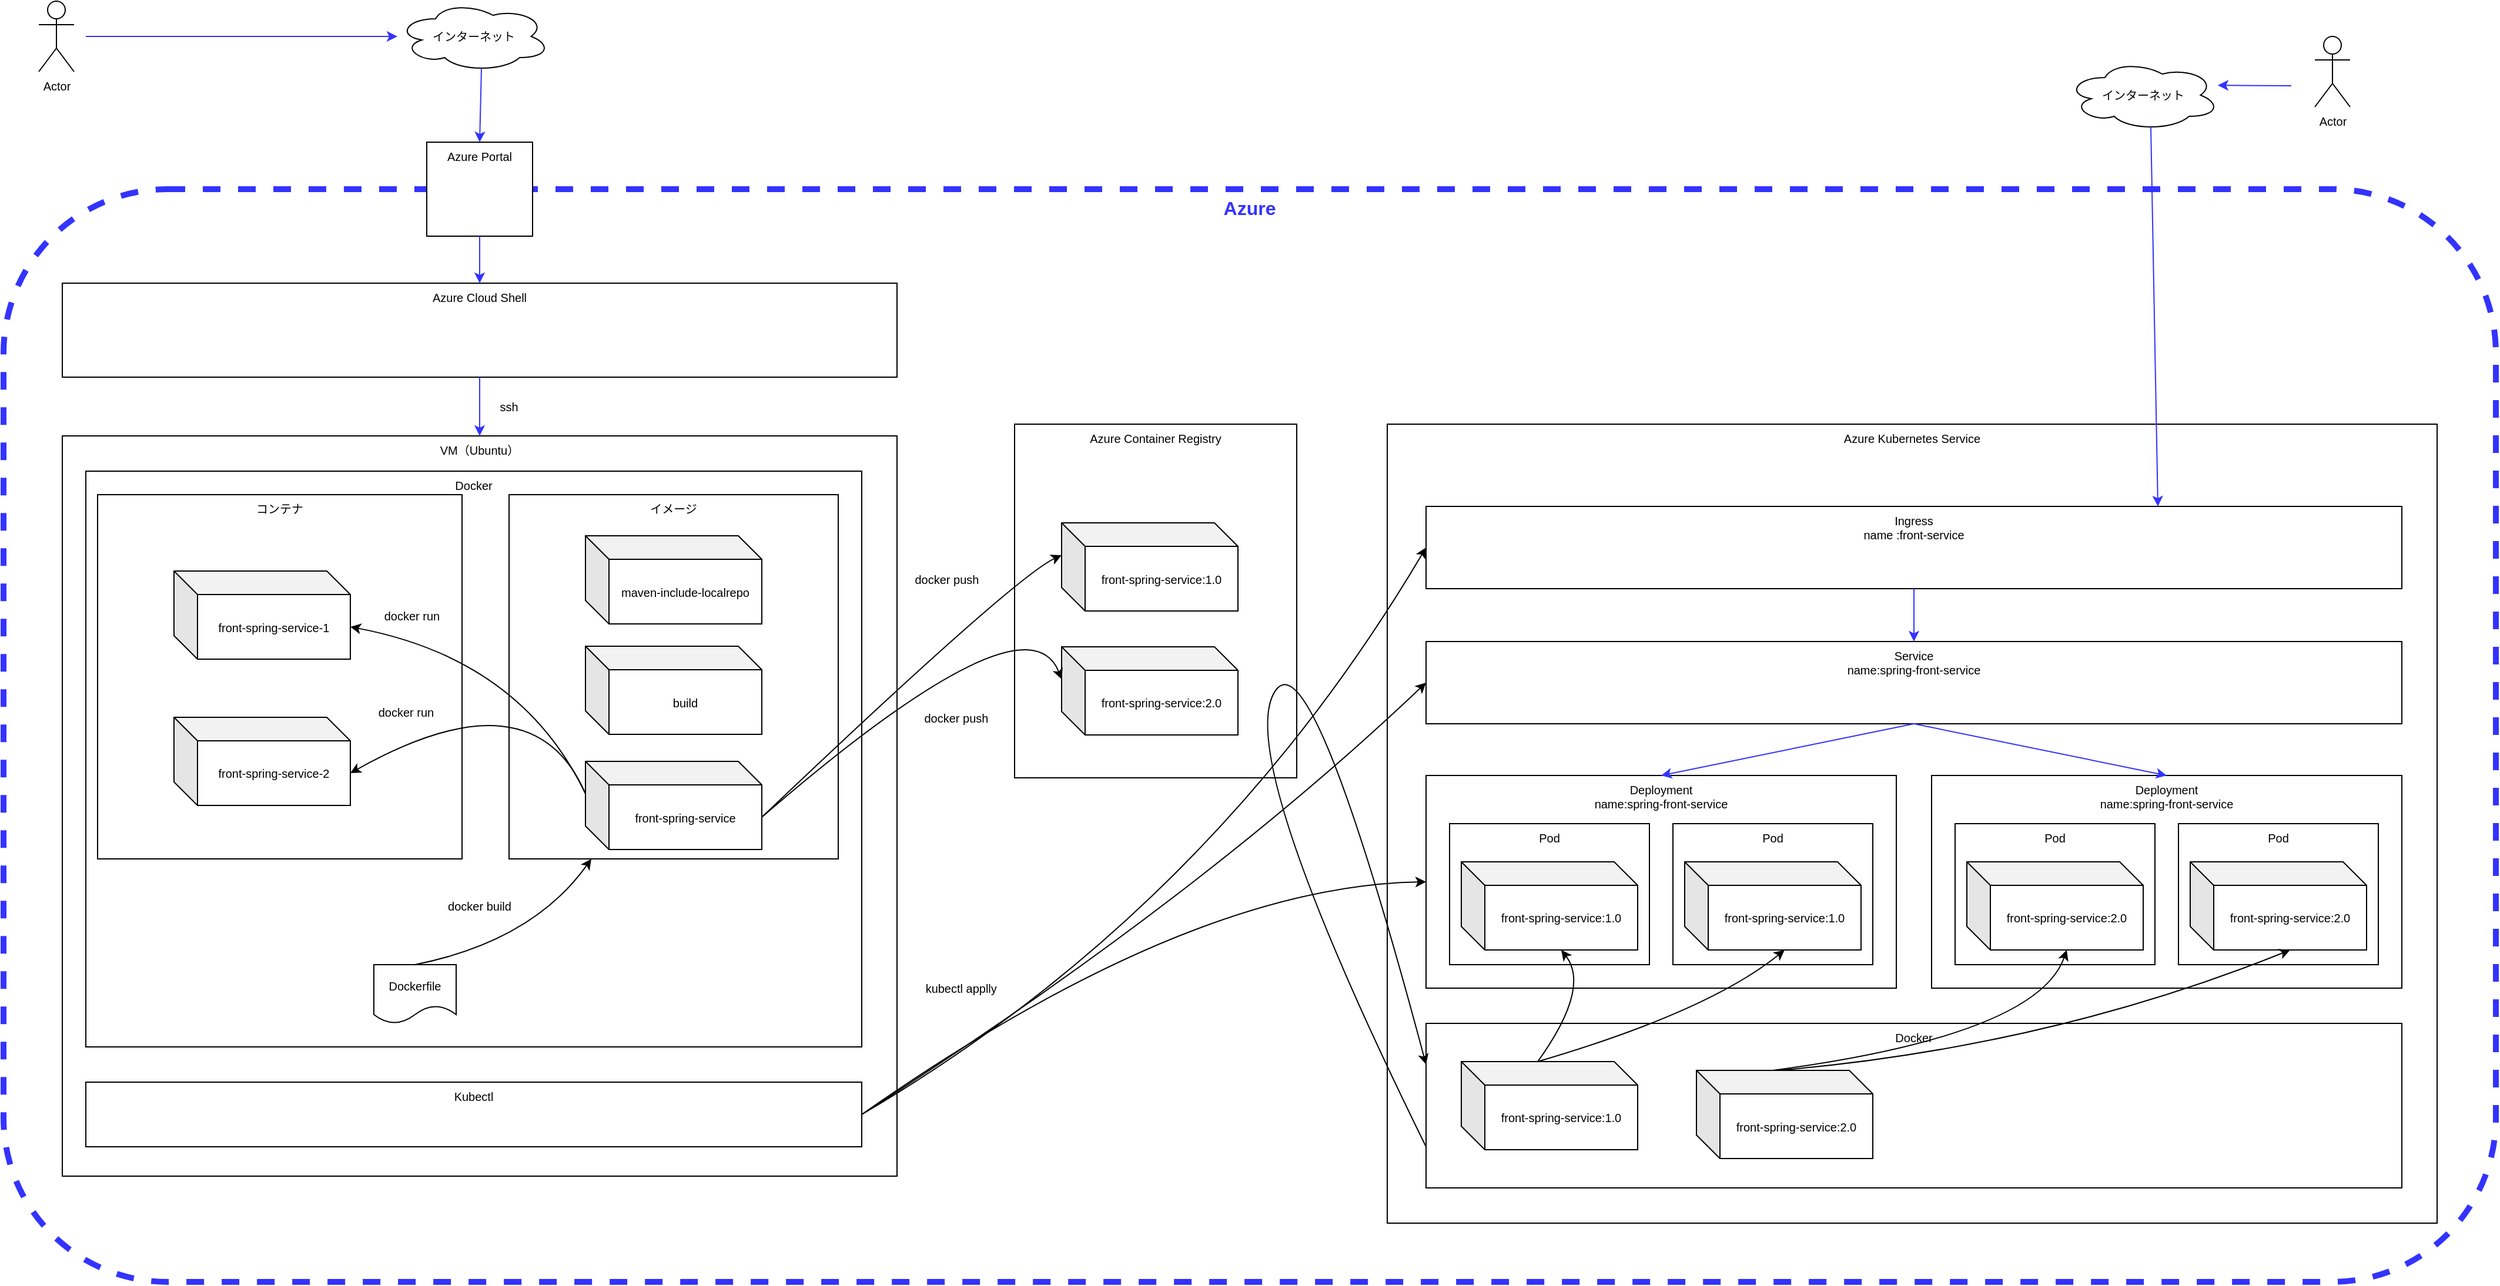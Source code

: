 <mxfile version="12.1.9" type="device" pages="1"><diagram id="DNoXovObQw29LM3jQmxs" name="Page-1"><mxGraphModel dx="1730" dy="967" grid="1" gridSize="10" guides="1" tooltips="1" connect="1" arrows="1" fold="1" page="1" pageScale="1" pageWidth="827" pageHeight="1169" math="0" shadow="0"><root><mxCell id="0"/><mxCell id="1" parent="0"/><mxCell id="CUgVKTzEov6SlmekEw5c-116" value="Azure" style="rounded=1;whiteSpace=wrap;html=1;fontSize=16;fontColor=#3333FF;verticalAlign=top;fontStyle=1;strokeColor=#3333FF;dashed=1;strokeWidth=5;" vertex="1" parent="1"><mxGeometry x="54" y="220" width="2120" height="930" as="geometry"/></mxCell><mxCell id="CUgVKTzEov6SlmekEw5c-1" value="Actor" style="shape=umlActor;verticalLabelPosition=bottom;labelBackgroundColor=#ffffff;verticalAlign=top;html=1;outlineConnect=0;fontSize=10;" vertex="1" parent="1"><mxGeometry x="84" y="60" width="30" height="60" as="geometry"/></mxCell><mxCell id="CUgVKTzEov6SlmekEw5c-2" value="Azure Portal" style="rounded=0;whiteSpace=wrap;html=1;verticalAlign=top;fontSize=10;" vertex="1" parent="1"><mxGeometry x="414" y="180" width="90" height="80" as="geometry"/></mxCell><mxCell id="CUgVKTzEov6SlmekEw5c-4" value="インターネット" style="ellipse;shape=cloud;whiteSpace=wrap;html=1;fontSize=10;" vertex="1" parent="1"><mxGeometry x="389" y="60" width="130" height="60" as="geometry"/></mxCell><mxCell id="CUgVKTzEov6SlmekEw5c-8" value="" style="endArrow=classic;html=1;fontSize=10;strokeColor=#3333FF;" edge="1" parent="1" target="CUgVKTzEov6SlmekEw5c-4"><mxGeometry width="50" height="50" relative="1" as="geometry"><mxPoint x="124" y="90" as="sourcePoint"/><mxPoint x="274" y="90" as="targetPoint"/></mxGeometry></mxCell><mxCell id="CUgVKTzEov6SlmekEw5c-9" value="" style="endArrow=classic;html=1;exitX=0.55;exitY=0.95;exitDx=0;exitDy=0;exitPerimeter=0;fontSize=10;strokeColor=#3333FF;entryX=0.5;entryY=0;entryDx=0;entryDy=0;" edge="1" parent="1" source="CUgVKTzEov6SlmekEw5c-4" target="CUgVKTzEov6SlmekEw5c-2"><mxGeometry width="50" height="50" relative="1" as="geometry"><mxPoint x="134" y="100" as="sourcePoint"/><mxPoint x="314" y="90" as="targetPoint"/></mxGeometry></mxCell><mxCell id="CUgVKTzEov6SlmekEw5c-12" value="Azure Cloud Shell" style="rounded=0;whiteSpace=wrap;html=1;verticalAlign=top;fontSize=10;" vertex="1" parent="1"><mxGeometry x="104" y="300" width="710" height="80" as="geometry"/></mxCell><mxCell id="CUgVKTzEov6SlmekEw5c-15" value="" style="endArrow=classic;html=1;exitX=0.5;exitY=1;exitDx=0;exitDy=0;fontSize=10;strokeColor=#3333FF;entryX=0.5;entryY=0;entryDx=0;entryDy=0;" edge="1" parent="1" source="CUgVKTzEov6SlmekEw5c-2" target="CUgVKTzEov6SlmekEw5c-12"><mxGeometry width="50" height="50" relative="1" as="geometry"><mxPoint x="287.25" y="129" as="sourcePoint"/><mxPoint x="333.5" y="129" as="targetPoint"/></mxGeometry></mxCell><mxCell id="CUgVKTzEov6SlmekEw5c-16" value="VM（Ubuntu）" style="rounded=0;whiteSpace=wrap;html=1;verticalAlign=top;fontSize=10;" vertex="1" parent="1"><mxGeometry x="104" y="430" width="710" height="630" as="geometry"/></mxCell><mxCell id="CUgVKTzEov6SlmekEw5c-17" value="Docker" style="rounded=0;whiteSpace=wrap;html=1;verticalAlign=top;fontSize=10;" vertex="1" parent="1"><mxGeometry x="124" y="460" width="660" height="490" as="geometry"/></mxCell><mxCell id="CUgVKTzEov6SlmekEw5c-22" value="" style="endArrow=classic;html=1;fontSize=10;strokeColor=#3333FF;exitX=0.5;exitY=1;exitDx=0;exitDy=0;entryX=0.5;entryY=0;entryDx=0;entryDy=0;" edge="1" parent="1" source="CUgVKTzEov6SlmekEw5c-12" target="CUgVKTzEov6SlmekEw5c-16"><mxGeometry width="50" height="50" relative="1" as="geometry"><mxPoint x="434" y="70" as="sourcePoint"/><mxPoint x="225" y="431" as="targetPoint"/></mxGeometry></mxCell><mxCell id="CUgVKTzEov6SlmekEw5c-24" value="ssh" style="text;html=1;strokeColor=none;fillColor=none;align=center;verticalAlign=middle;whiteSpace=wrap;rounded=0;fontSize=10;" vertex="1" parent="1"><mxGeometry x="464" y="395" width="40" height="20" as="geometry"/></mxCell><mxCell id="CUgVKTzEov6SlmekEw5c-26" value="Azure Container Registry" style="rounded=0;whiteSpace=wrap;html=1;verticalAlign=top;fontSize=10;" vertex="1" parent="1"><mxGeometry x="914" y="420" width="240" height="301" as="geometry"/></mxCell><mxCell id="CUgVKTzEov6SlmekEw5c-31" value="イメージ" style="rounded=0;whiteSpace=wrap;html=1;verticalAlign=top;fontSize=10;" vertex="1" parent="1"><mxGeometry x="484" y="480" width="280" height="310" as="geometry"/></mxCell><mxCell id="CUgVKTzEov6SlmekEw5c-34" value="&lt;span style=&quot;text-align: left ; white-space: nowrap&quot;&gt;maven-include-localrepo&lt;/span&gt;" style="shape=cube;whiteSpace=wrap;html=1;boundedLbl=1;backgroundOutline=1;darkOpacity=0.05;darkOpacity2=0.1;fontSize=10;" vertex="1" parent="1"><mxGeometry x="549" y="515" width="150" height="75" as="geometry"/></mxCell><mxCell id="CUgVKTzEov6SlmekEw5c-38" value="&lt;span style=&quot;text-align: left ; white-space: nowrap&quot;&gt;front-spring-service&lt;/span&gt;" style="shape=cube;whiteSpace=wrap;html=1;boundedLbl=1;backgroundOutline=1;darkOpacity=0.05;darkOpacity2=0.1;fontSize=10;" vertex="1" parent="1"><mxGeometry x="549" y="707" width="150" height="75" as="geometry"/></mxCell><mxCell id="CUgVKTzEov6SlmekEw5c-41" value="&lt;span style=&quot;text-align: left ; white-space: nowrap&quot;&gt;build&lt;/span&gt;" style="shape=cube;whiteSpace=wrap;html=1;boundedLbl=1;backgroundOutline=1;darkOpacity=0.05;darkOpacity2=0.1;fontSize=10;" vertex="1" parent="1"><mxGeometry x="549" y="609" width="150" height="75" as="geometry"/></mxCell><mxCell id="CUgVKTzEov6SlmekEw5c-45" value="" style="curved=1;endArrow=classic;html=1;fontSize=10;exitX=0.5;exitY=0;exitDx=0;exitDy=0;entryX=0.25;entryY=1;entryDx=0;entryDy=0;" edge="1" parent="1" source="CUgVKTzEov6SlmekEw5c-47" target="CUgVKTzEov6SlmekEw5c-31"><mxGeometry width="50" height="50" relative="1" as="geometry"><mxPoint x="419" y="890" as="sourcePoint"/><mxPoint x="14" y="1070" as="targetPoint"/><Array as="points"><mxPoint x="504" y="860"/></Array></mxGeometry></mxCell><mxCell id="CUgVKTzEov6SlmekEw5c-46" value="docker build" style="text;html=1;strokeColor=none;fillColor=none;align=center;verticalAlign=middle;whiteSpace=wrap;rounded=0;fontSize=10;" vertex="1" parent="1"><mxGeometry x="414" y="820" width="90" height="20" as="geometry"/></mxCell><mxCell id="CUgVKTzEov6SlmekEw5c-47" value="Dockerfile" style="shape=document;whiteSpace=wrap;html=1;boundedLbl=1;fontSize=10;" vertex="1" parent="1"><mxGeometry x="369" y="880" width="70" height="50" as="geometry"/></mxCell><mxCell id="CUgVKTzEov6SlmekEw5c-48" value="コンテナ" style="rounded=0;whiteSpace=wrap;html=1;verticalAlign=top;fontSize=10;" vertex="1" parent="1"><mxGeometry x="134" y="480" width="310" height="310" as="geometry"/></mxCell><mxCell id="CUgVKTzEov6SlmekEw5c-50" value="&lt;span style=&quot;text-align: left ; white-space: nowrap&quot;&gt;front-spring-service-1&lt;/span&gt;" style="shape=cube;whiteSpace=wrap;html=1;boundedLbl=1;backgroundOutline=1;darkOpacity=0.05;darkOpacity2=0.1;fontSize=10;" vertex="1" parent="1"><mxGeometry x="199" y="545" width="150" height="75" as="geometry"/></mxCell><mxCell id="CUgVKTzEov6SlmekEw5c-51" value="" style="curved=1;endArrow=classic;html=1;fontSize=10;exitX=0;exitY=0;exitDx=0;exitDy=27.5;exitPerimeter=0;entryX=0;entryY=0;entryDx=150;entryDy=47.5;entryPerimeter=0;" edge="1" parent="1" source="CUgVKTzEov6SlmekEw5c-38" target="CUgVKTzEov6SlmekEw5c-50"><mxGeometry width="50" height="50" relative="1" as="geometry"><mxPoint x="64" y="1120" as="sourcePoint"/><mxPoint x="114" y="1070" as="targetPoint"/><Array as="points"><mxPoint x="494" y="620"/></Array></mxGeometry></mxCell><mxCell id="CUgVKTzEov6SlmekEw5c-52" value="docker run" style="text;html=1;strokeColor=none;fillColor=none;align=center;verticalAlign=middle;whiteSpace=wrap;rounded=0;fontSize=10;" vertex="1" parent="1"><mxGeometry x="359" y="573" width="85" height="20" as="geometry"/></mxCell><mxCell id="CUgVKTzEov6SlmekEw5c-53" value="&lt;span style=&quot;text-align: left ; white-space: nowrap&quot;&gt;front-spring-service-2&lt;/span&gt;" style="shape=cube;whiteSpace=wrap;html=1;boundedLbl=1;backgroundOutline=1;darkOpacity=0.05;darkOpacity2=0.1;fontSize=10;" vertex="1" parent="1"><mxGeometry x="199" y="669.5" width="150" height="75" as="geometry"/></mxCell><mxCell id="CUgVKTzEov6SlmekEw5c-54" value="" style="curved=1;endArrow=classic;html=1;fontSize=10;exitX=0;exitY=0;exitDx=0;exitDy=27.5;exitPerimeter=0;entryX=0;entryY=0;entryDx=150;entryDy=47.5;entryPerimeter=0;" edge="1" parent="1" source="CUgVKTzEov6SlmekEw5c-38" target="CUgVKTzEov6SlmekEw5c-53"><mxGeometry width="50" height="50" relative="1" as="geometry"><mxPoint x="559" y="744.5" as="sourcePoint"/><mxPoint x="359" y="602.5" as="targetPoint"/><Array as="points"><mxPoint x="504" y="630"/></Array></mxGeometry></mxCell><mxCell id="CUgVKTzEov6SlmekEw5c-56" value="&lt;span style=&quot;text-align: left ; white-space: nowrap&quot;&gt;front-spring-service:1.0&lt;/span&gt;" style="shape=cube;whiteSpace=wrap;html=1;boundedLbl=1;backgroundOutline=1;darkOpacity=0.05;darkOpacity2=0.1;fontSize=10;" vertex="1" parent="1"><mxGeometry x="954" y="504" width="150" height="75" as="geometry"/></mxCell><mxCell id="CUgVKTzEov6SlmekEw5c-57" value="&lt;span style=&quot;text-align: left ; white-space: nowrap&quot;&gt;front-spring-service:2.0&lt;/span&gt;" style="shape=cube;whiteSpace=wrap;html=1;boundedLbl=1;backgroundOutline=1;darkOpacity=0.05;darkOpacity2=0.1;fontSize=10;" vertex="1" parent="1"><mxGeometry x="954" y="609.5" width="150" height="75" as="geometry"/></mxCell><mxCell id="CUgVKTzEov6SlmekEw5c-58" value="" style="curved=1;endArrow=classic;html=1;fontSize=10;entryX=0;entryY=0;entryDx=0;entryDy=27.5;entryPerimeter=0;exitX=0;exitY=0;exitDx=150;exitDy=47.5;exitPerimeter=0;" edge="1" parent="1" source="CUgVKTzEov6SlmekEw5c-38" target="CUgVKTzEov6SlmekEw5c-56"><mxGeometry width="50" height="50" relative="1" as="geometry"><mxPoint x="424" y="1120" as="sourcePoint"/><mxPoint x="474" y="1070" as="targetPoint"/><Array as="points"><mxPoint x="914" y="550"/></Array></mxGeometry></mxCell><mxCell id="CUgVKTzEov6SlmekEw5c-59" value="docker push" style="text;html=1;strokeColor=none;fillColor=none;align=center;verticalAlign=middle;whiteSpace=wrap;rounded=0;fontSize=10;" vertex="1" parent="1"><mxGeometry x="820" y="542" width="73" height="20" as="geometry"/></mxCell><mxCell id="CUgVKTzEov6SlmekEw5c-60" value="" style="curved=1;endArrow=classic;html=1;fontSize=10;entryX=0;entryY=0;entryDx=0;entryDy=27.5;entryPerimeter=0;exitX=0;exitY=0;exitDx=150;exitDy=47.5;exitPerimeter=0;" edge="1" parent="1" source="CUgVKTzEov6SlmekEw5c-38" target="CUgVKTzEov6SlmekEw5c-57"><mxGeometry width="50" height="50" relative="1" as="geometry"><mxPoint x="709" y="764.5" as="sourcePoint"/><mxPoint x="1064" y="541.5" as="targetPoint"/><Array as="points"><mxPoint x="924" y="560"/></Array></mxGeometry></mxCell><mxCell id="CUgVKTzEov6SlmekEw5c-62" value="&lt;span style=&quot;text-align: left ; white-space: nowrap&quot;&gt;Azure Kubernetes Service&lt;/span&gt;" style="rounded=0;whiteSpace=wrap;html=1;verticalAlign=top;fontSize=10;" vertex="1" parent="1"><mxGeometry x="1231" y="420" width="893" height="680" as="geometry"/></mxCell><mxCell id="CUgVKTzEov6SlmekEw5c-65" value="&lt;span style=&quot;text-align: left ; white-space: nowrap&quot;&gt;Ingress&lt;br&gt;&lt;/span&gt;&lt;span style=&quot;text-align: left ; white-space: nowrap&quot;&gt;name :front-service&lt;/span&gt;&lt;span style=&quot;text-align: left ; white-space: nowrap&quot;&gt;&lt;br&gt;&lt;/span&gt;" style="rounded=0;whiteSpace=wrap;html=1;verticalAlign=top;fontSize=10;" vertex="1" parent="1"><mxGeometry x="1264" y="490" width="830" height="70" as="geometry"/></mxCell><mxCell id="CUgVKTzEov6SlmekEw5c-67" value="&lt;span style=&quot;text-align: left ; white-space: nowrap&quot;&gt;Service&lt;br&gt;&lt;/span&gt;&lt;div style=&quot;text-align: left&quot;&gt;&lt;span style=&quot;white-space: nowrap&quot;&gt;name:spring-front-service&lt;/span&gt;&lt;/div&gt;" style="rounded=0;whiteSpace=wrap;html=1;verticalAlign=top;fontSize=10;" vertex="1" parent="1"><mxGeometry x="1264" y="605" width="830" height="70" as="geometry"/></mxCell><mxCell id="CUgVKTzEov6SlmekEw5c-70" value="&lt;span style=&quot;text-align: left ; white-space: nowrap&quot;&gt;Deployment&lt;/span&gt;&lt;span style=&quot;text-align: left ; white-space: nowrap&quot;&gt;&lt;br&gt;&lt;/span&gt;&lt;div style=&quot;text-align: left&quot;&gt;&lt;span style=&quot;white-space: nowrap&quot;&gt;name:spring-front-service&lt;/span&gt;&lt;/div&gt;" style="rounded=0;whiteSpace=wrap;html=1;verticalAlign=top;fontSize=10;" vertex="1" parent="1"><mxGeometry x="1264" y="719" width="400" height="181" as="geometry"/></mxCell><mxCell id="CUgVKTzEov6SlmekEw5c-72" value="&lt;div style=&quot;text-align: left&quot;&gt;&lt;span style=&quot;white-space: nowrap&quot;&gt;Pod&lt;/span&gt;&lt;/div&gt;" style="rounded=0;whiteSpace=wrap;html=1;verticalAlign=top;fontSize=10;" vertex="1" parent="1"><mxGeometry x="1284" y="760" width="170" height="120" as="geometry"/></mxCell><mxCell id="CUgVKTzEov6SlmekEw5c-73" value="&lt;span style=&quot;text-align: left ; white-space: nowrap&quot;&gt;front-spring-service:1.0&lt;/span&gt;" style="shape=cube;whiteSpace=wrap;html=1;boundedLbl=1;backgroundOutline=1;darkOpacity=0.05;darkOpacity2=0.1;fontSize=10;" vertex="1" parent="1"><mxGeometry x="1294" y="792.5" width="150" height="75" as="geometry"/></mxCell><mxCell id="CUgVKTzEov6SlmekEw5c-74" value="&lt;div style=&quot;text-align: left&quot;&gt;&lt;span style=&quot;white-space: nowrap&quot;&gt;Pod&lt;/span&gt;&lt;/div&gt;" style="rounded=0;whiteSpace=wrap;html=1;verticalAlign=top;fontSize=10;" vertex="1" parent="1"><mxGeometry x="1474" y="760" width="170" height="120" as="geometry"/></mxCell><mxCell id="CUgVKTzEov6SlmekEw5c-75" value="&lt;span style=&quot;text-align: left ; white-space: nowrap&quot;&gt;front-spring-service:1.0&lt;/span&gt;" style="shape=cube;whiteSpace=wrap;html=1;boundedLbl=1;backgroundOutline=1;darkOpacity=0.05;darkOpacity2=0.1;fontSize=10;" vertex="1" parent="1"><mxGeometry x="1484" y="792.5" width="150" height="75" as="geometry"/></mxCell><mxCell id="CUgVKTzEov6SlmekEw5c-76" value="&lt;span style=&quot;text-align: left ; white-space: nowrap&quot;&gt;Deployment&lt;/span&gt;&lt;span style=&quot;text-align: left ; white-space: nowrap&quot;&gt;&lt;br&gt;&lt;/span&gt;&lt;div style=&quot;text-align: left&quot;&gt;&lt;span style=&quot;white-space: nowrap&quot;&gt;name:spring-front-service&lt;/span&gt;&lt;/div&gt;" style="rounded=0;whiteSpace=wrap;html=1;verticalAlign=top;fontSize=10;" vertex="1" parent="1"><mxGeometry x="1694" y="719" width="400" height="181" as="geometry"/></mxCell><mxCell id="CUgVKTzEov6SlmekEw5c-77" value="&lt;div style=&quot;text-align: left&quot;&gt;&lt;span style=&quot;white-space: nowrap&quot;&gt;Pod&lt;/span&gt;&lt;/div&gt;" style="rounded=0;whiteSpace=wrap;html=1;verticalAlign=top;fontSize=10;" vertex="1" parent="1"><mxGeometry x="1714" y="760" width="170" height="120" as="geometry"/></mxCell><mxCell id="CUgVKTzEov6SlmekEw5c-78" value="&lt;span style=&quot;text-align: left ; white-space: nowrap&quot;&gt;front-spring-service:2.0&lt;/span&gt;" style="shape=cube;whiteSpace=wrap;html=1;boundedLbl=1;backgroundOutline=1;darkOpacity=0.05;darkOpacity2=0.1;fontSize=10;" vertex="1" parent="1"><mxGeometry x="1724" y="792.5" width="150" height="75" as="geometry"/></mxCell><mxCell id="CUgVKTzEov6SlmekEw5c-79" value="&lt;div style=&quot;text-align: left&quot;&gt;&lt;span style=&quot;white-space: nowrap&quot;&gt;Pod&lt;/span&gt;&lt;/div&gt;" style="rounded=0;whiteSpace=wrap;html=1;verticalAlign=top;fontSize=10;" vertex="1" parent="1"><mxGeometry x="1904" y="760" width="170" height="120" as="geometry"/></mxCell><mxCell id="CUgVKTzEov6SlmekEw5c-80" value="&lt;span style=&quot;text-align: left ; white-space: nowrap&quot;&gt;front-spring-service:2.0&lt;/span&gt;" style="shape=cube;whiteSpace=wrap;html=1;boundedLbl=1;backgroundOutline=1;darkOpacity=0.05;darkOpacity2=0.1;fontSize=10;" vertex="1" parent="1"><mxGeometry x="1914" y="792.5" width="150" height="75" as="geometry"/></mxCell><mxCell id="CUgVKTzEov6SlmekEw5c-81" value="Kubectl" style="rounded=0;whiteSpace=wrap;html=1;verticalAlign=top;fontSize=10;" vertex="1" parent="1"><mxGeometry x="124" y="980" width="660" height="55" as="geometry"/></mxCell><mxCell id="CUgVKTzEov6SlmekEw5c-82" value="" style="curved=1;endArrow=classic;html=1;fontSize=10;entryX=0;entryY=0.5;entryDx=0;entryDy=0;exitX=1;exitY=0.5;exitDx=0;exitDy=0;" edge="1" parent="1" source="CUgVKTzEov6SlmekEw5c-81" target="CUgVKTzEov6SlmekEw5c-70"><mxGeometry width="50" height="50" relative="1" as="geometry"><mxPoint x="836.5" y="1007.5" as="sourcePoint"/><mxPoint x="1091.5" y="890" as="targetPoint"/><Array as="points"><mxPoint x="1061.5" y="813"/></Array></mxGeometry></mxCell><mxCell id="CUgVKTzEov6SlmekEw5c-83" value="kubectl applly&amp;nbsp;" style="text;html=1;strokeColor=none;fillColor=none;align=center;verticalAlign=middle;whiteSpace=wrap;rounded=0;fontSize=10;" vertex="1" parent="1"><mxGeometry x="820" y="890" width="100" height="20" as="geometry"/></mxCell><mxCell id="CUgVKTzEov6SlmekEw5c-85" value="docker run" style="text;html=1;strokeColor=none;fillColor=none;align=center;verticalAlign=middle;whiteSpace=wrap;rounded=0;fontSize=10;" vertex="1" parent="1"><mxGeometry x="354" y="655" width="85" height="20" as="geometry"/></mxCell><mxCell id="CUgVKTzEov6SlmekEw5c-86" value="docker push" style="text;html=1;strokeColor=none;fillColor=none;align=center;verticalAlign=middle;whiteSpace=wrap;rounded=0;fontSize=10;" vertex="1" parent="1"><mxGeometry x="827.5" y="659.5" width="73" height="20" as="geometry"/></mxCell><mxCell id="CUgVKTzEov6SlmekEw5c-87" value="&lt;div style=&quot;text-align: left&quot;&gt;&lt;span style=&quot;white-space: nowrap&quot;&gt;Docker&lt;/span&gt;&lt;/div&gt;" style="rounded=0;whiteSpace=wrap;html=1;verticalAlign=top;fontSize=10;" vertex="1" parent="1"><mxGeometry x="1264" y="930" width="830" height="140" as="geometry"/></mxCell><mxCell id="CUgVKTzEov6SlmekEw5c-89" value="&lt;span style=&quot;text-align: left ; white-space: nowrap&quot;&gt;front-spring-service:2.0&lt;/span&gt;" style="shape=cube;whiteSpace=wrap;html=1;boundedLbl=1;backgroundOutline=1;darkOpacity=0.05;darkOpacity2=0.1;fontSize=10;" vertex="1" parent="1"><mxGeometry x="1494" y="970" width="150" height="75" as="geometry"/></mxCell><mxCell id="CUgVKTzEov6SlmekEw5c-90" value="&lt;span style=&quot;text-align: left ; white-space: nowrap&quot;&gt;front-spring-service:1.0&lt;/span&gt;" style="shape=cube;whiteSpace=wrap;html=1;boundedLbl=1;backgroundOutline=1;darkOpacity=0.05;darkOpacity2=0.1;fontSize=10;" vertex="1" parent="1"><mxGeometry x="1294" y="962.5" width="150" height="75" as="geometry"/></mxCell><mxCell id="CUgVKTzEov6SlmekEw5c-94" value="" style="curved=1;endArrow=classic;html=1;fontSize=10;entryX=0;entryY=0.25;entryDx=0;entryDy=0;exitX=0;exitY=0.75;exitDx=0;exitDy=0;" edge="1" parent="1" source="CUgVKTzEov6SlmekEw5c-87" target="CUgVKTzEov6SlmekEw5c-87"><mxGeometry width="50" height="50" relative="1" as="geometry"><mxPoint x="764" y="1170" as="sourcePoint"/><mxPoint x="814" y="1120" as="targetPoint"/><Array as="points"><mxPoint x="1104" y="710"/><mxPoint x="1164" y="590"/></Array></mxGeometry></mxCell><mxCell id="CUgVKTzEov6SlmekEw5c-95" value="" style="curved=1;endArrow=classic;html=1;fontSize=10;entryX=0;entryY=0;entryDx=85;entryDy=75;entryPerimeter=0;exitX=0;exitY=0;exitDx=65;exitDy=0;exitPerimeter=0;" edge="1" parent="1" source="CUgVKTzEov6SlmekEw5c-90" target="CUgVKTzEov6SlmekEw5c-73"><mxGeometry width="50" height="50" relative="1" as="geometry"><mxPoint x="764" y="1170" as="sourcePoint"/><mxPoint x="814" y="1120" as="targetPoint"/><Array as="points"><mxPoint x="1404" y="900"/></Array></mxGeometry></mxCell><mxCell id="CUgVKTzEov6SlmekEw5c-96" value="" style="curved=1;endArrow=classic;html=1;fontSize=10;entryX=0;entryY=0;entryDx=85;entryDy=75;entryPerimeter=0;exitX=0;exitY=0;exitDx=65;exitDy=0;exitPerimeter=0;" edge="1" parent="1" source="CUgVKTzEov6SlmekEw5c-90" target="CUgVKTzEov6SlmekEw5c-75"><mxGeometry width="50" height="50" relative="1" as="geometry"><mxPoint x="1369" y="947.5" as="sourcePoint"/><mxPoint x="1389" y="852.5" as="targetPoint"/><Array as="points"><mxPoint x="1504" y="920"/></Array></mxGeometry></mxCell><mxCell id="CUgVKTzEov6SlmekEw5c-97" value="" style="curved=1;endArrow=classic;html=1;fontSize=10;entryX=0;entryY=0;entryDx=85;entryDy=75;entryPerimeter=0;exitX=0;exitY=0;exitDx=65;exitDy=0;exitPerimeter=0;" edge="1" parent="1" source="CUgVKTzEov6SlmekEw5c-89" target="CUgVKTzEov6SlmekEw5c-78"><mxGeometry width="50" height="50" relative="1" as="geometry"><mxPoint x="1369" y="972.5" as="sourcePoint"/><mxPoint x="1389" y="877.5" as="targetPoint"/><Array as="points"><mxPoint x="1784" y="940"/></Array></mxGeometry></mxCell><mxCell id="CUgVKTzEov6SlmekEw5c-98" value="" style="curved=1;endArrow=classic;html=1;fontSize=10;entryX=0;entryY=0;entryDx=85;entryDy=75;entryPerimeter=0;" edge="1" parent="1" target="CUgVKTzEov6SlmekEw5c-80"><mxGeometry width="50" height="50" relative="1" as="geometry"><mxPoint x="1564" y="970" as="sourcePoint"/><mxPoint x="1819" y="877.5" as="targetPoint"/><Array as="points"><mxPoint x="1794" y="950"/></Array></mxGeometry></mxCell><mxCell id="CUgVKTzEov6SlmekEw5c-99" value="" style="curved=1;endArrow=classic;html=1;fontSize=10;entryX=0;entryY=0.5;entryDx=0;entryDy=0;exitX=1;exitY=0.5;exitDx=0;exitDy=0;" edge="1" parent="1" source="CUgVKTzEov6SlmekEw5c-81" target="CUgVKTzEov6SlmekEw5c-67"><mxGeometry width="50" height="50" relative="1" as="geometry"><mxPoint x="794.0" y="1017.5" as="sourcePoint"/><mxPoint x="1274" y="819.5" as="targetPoint"/><Array as="points"><mxPoint x="1071.5" y="823"/></Array></mxGeometry></mxCell><mxCell id="CUgVKTzEov6SlmekEw5c-100" value="" style="curved=1;endArrow=classic;html=1;fontSize=10;entryX=0;entryY=0.5;entryDx=0;entryDy=0;exitX=1;exitY=0.5;exitDx=0;exitDy=0;" edge="1" parent="1" source="CUgVKTzEov6SlmekEw5c-81" target="CUgVKTzEov6SlmekEw5c-65"><mxGeometry width="50" height="50" relative="1" as="geometry"><mxPoint x="794.0" y="1017.5" as="sourcePoint"/><mxPoint x="1274" y="650" as="targetPoint"/><Array as="points"><mxPoint x="1081.5" y="833"/></Array></mxGeometry></mxCell><mxCell id="CUgVKTzEov6SlmekEw5c-101" value="Actor" style="shape=umlActor;verticalLabelPosition=bottom;labelBackgroundColor=#ffffff;verticalAlign=top;html=1;outlineConnect=0;fontSize=10;" vertex="1" parent="1"><mxGeometry x="2020" y="90" width="30" height="60" as="geometry"/></mxCell><mxCell id="CUgVKTzEov6SlmekEw5c-103" value="インターネット" style="ellipse;shape=cloud;whiteSpace=wrap;html=1;fontSize=10;" vertex="1" parent="1"><mxGeometry x="1809" y="110" width="130" height="60" as="geometry"/></mxCell><mxCell id="CUgVKTzEov6SlmekEw5c-104" value="" style="endArrow=classic;html=1;fontSize=10;entryX=0.988;entryY=0.36;entryDx=0;entryDy=0;entryPerimeter=0;strokeColor=#3333FF;" edge="1" parent="1" target="CUgVKTzEov6SlmekEw5c-103"><mxGeometry width="50" height="50" relative="1" as="geometry"><mxPoint x="2000" y="132" as="sourcePoint"/><mxPoint x="2604" y="440" as="targetPoint"/></mxGeometry></mxCell><mxCell id="CUgVKTzEov6SlmekEw5c-105" value="" style="endArrow=classic;html=1;exitX=0.55;exitY=0.95;exitDx=0;exitDy=0;exitPerimeter=0;fontSize=10;entryX=0.75;entryY=0;entryDx=0;entryDy=0;strokeColor=#3333FF;" edge="1" parent="1" source="CUgVKTzEov6SlmekEw5c-103" target="CUgVKTzEov6SlmekEw5c-65"><mxGeometry width="50" height="50" relative="1" as="geometry"><mxPoint x="2464" y="450" as="sourcePoint"/><mxPoint x="2644" y="440" as="targetPoint"/></mxGeometry></mxCell><mxCell id="CUgVKTzEov6SlmekEw5c-109" value="" style="endArrow=classic;html=1;fontSize=10;entryX=0.5;entryY=0;entryDx=0;entryDy=0;exitX=0.5;exitY=1;exitDx=0;exitDy=0;strokeColor=#3333FF;" edge="1" parent="1" source="CUgVKTzEov6SlmekEw5c-67" target="CUgVKTzEov6SlmekEw5c-70"><mxGeometry width="50" height="50" relative="1" as="geometry"><mxPoint x="1464" y="700" as="sourcePoint"/><mxPoint x="1689" y="570" as="targetPoint"/></mxGeometry></mxCell><mxCell id="CUgVKTzEov6SlmekEw5c-111" value="" style="endArrow=classic;html=1;fontSize=10;entryX=0.5;entryY=0;entryDx=0;entryDy=0;exitX=0.5;exitY=1;exitDx=0;exitDy=0;strokeColor=#3333FF;" edge="1" parent="1" source="CUgVKTzEov6SlmekEw5c-67" target="CUgVKTzEov6SlmekEw5c-76"><mxGeometry width="50" height="50" relative="1" as="geometry"><mxPoint x="1684" y="700" as="sourcePoint"/><mxPoint x="1474" y="729" as="targetPoint"/></mxGeometry></mxCell><mxCell id="CUgVKTzEov6SlmekEw5c-112" value="" style="endArrow=classic;html=1;fontSize=10;entryX=0.5;entryY=0;entryDx=0;entryDy=0;exitX=0.5;exitY=1;exitDx=0;exitDy=0;strokeColor=#3333FF;" edge="1" parent="1" source="CUgVKTzEov6SlmekEw5c-65" target="CUgVKTzEov6SlmekEw5c-67"><mxGeometry width="50" height="50" relative="1" as="geometry"><mxPoint x="1689" y="685" as="sourcePoint"/><mxPoint x="1904" y="729" as="targetPoint"/></mxGeometry></mxCell></root></mxGraphModel></diagram></mxfile>